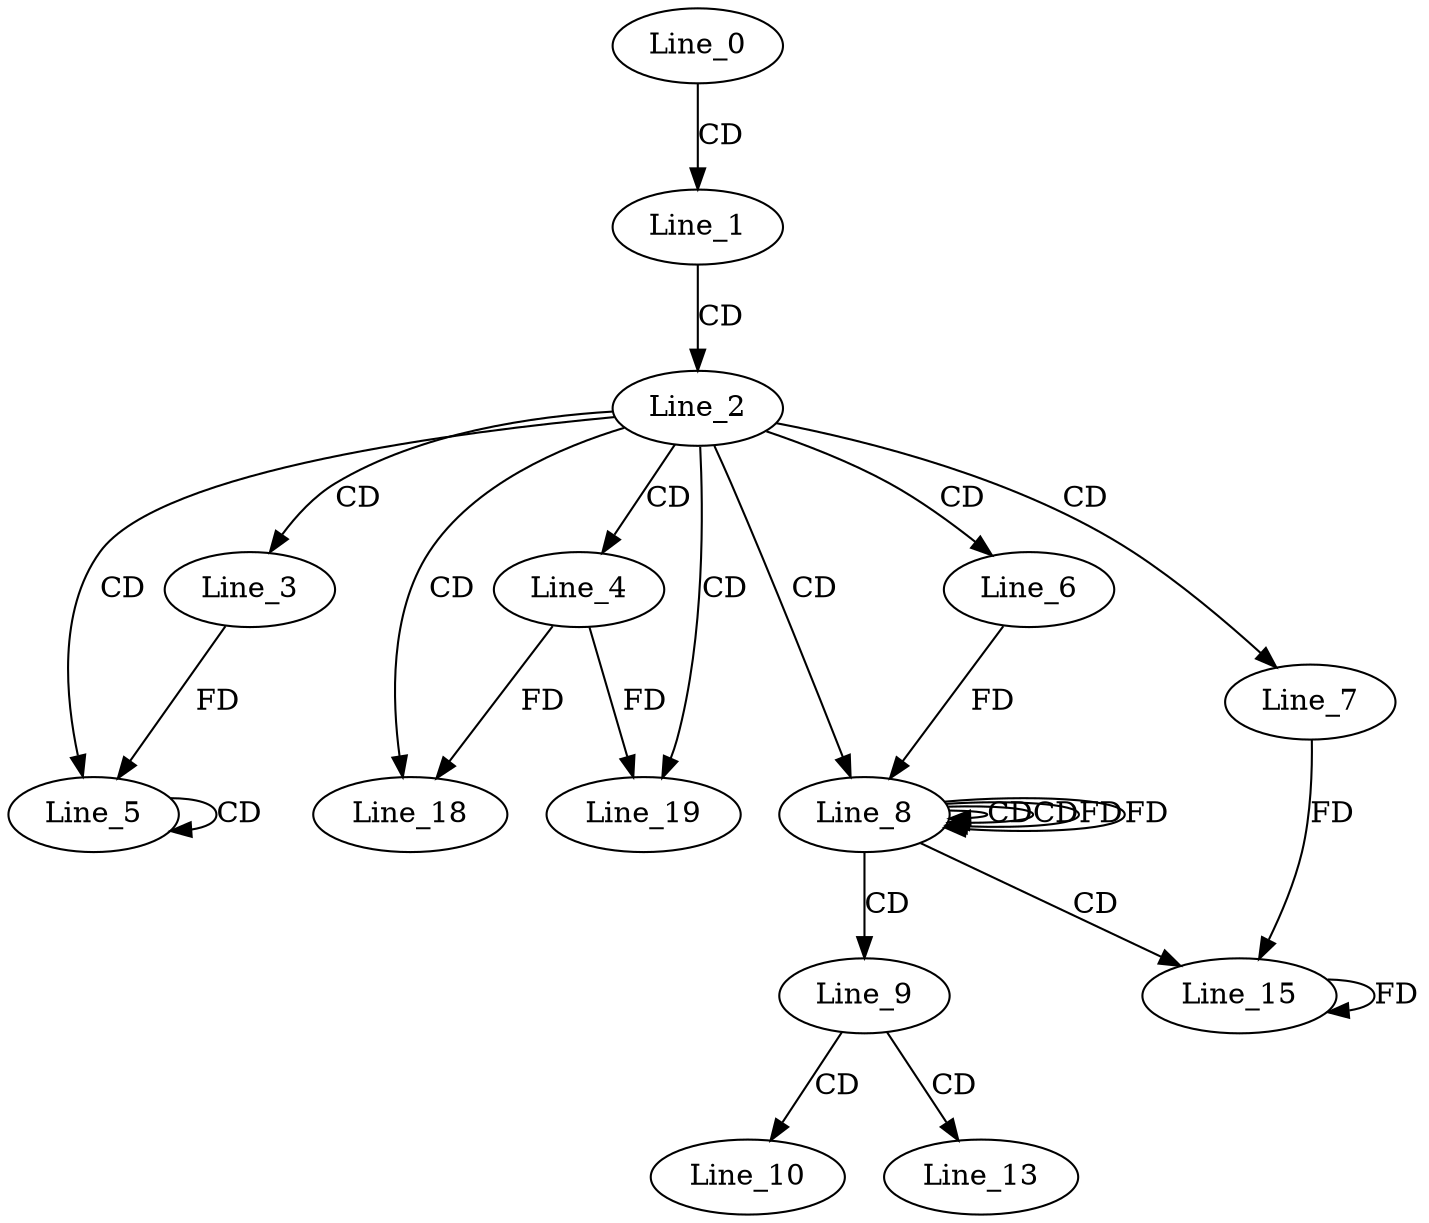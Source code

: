 digraph G {
  Line_0;
  Line_1;
  Line_2;
  Line_3;
  Line_4;
  Line_5;
  Line_5;
  Line_5;
  Line_6;
  Line_7;
  Line_8;
  Line_8;
  Line_8;
  Line_9;
  Line_10;
  Line_13;
  Line_15;
  Line_18;
  Line_19;
  Line_0 -> Line_1 [ label="CD" ];
  Line_1 -> Line_2 [ label="CD" ];
  Line_2 -> Line_3 [ label="CD" ];
  Line_2 -> Line_4 [ label="CD" ];
  Line_2 -> Line_5 [ label="CD" ];
  Line_5 -> Line_5 [ label="CD" ];
  Line_3 -> Line_5 [ label="FD" ];
  Line_2 -> Line_6 [ label="CD" ];
  Line_2 -> Line_7 [ label="CD" ];
  Line_2 -> Line_8 [ label="CD" ];
  Line_8 -> Line_8 [ label="CD" ];
  Line_6 -> Line_8 [ label="FD" ];
  Line_8 -> Line_8 [ label="CD" ];
  Line_8 -> Line_8 [ label="FD" ];
  Line_8 -> Line_9 [ label="CD" ];
  Line_9 -> Line_10 [ label="CD" ];
  Line_9 -> Line_13 [ label="CD" ];
  Line_8 -> Line_15 [ label="CD" ];
  Line_15 -> Line_15 [ label="FD" ];
  Line_7 -> Line_15 [ label="FD" ];
  Line_2 -> Line_18 [ label="CD" ];
  Line_4 -> Line_18 [ label="FD" ];
  Line_2 -> Line_19 [ label="CD" ];
  Line_4 -> Line_19 [ label="FD" ];
  Line_8 -> Line_8 [ label="FD" ];
}
